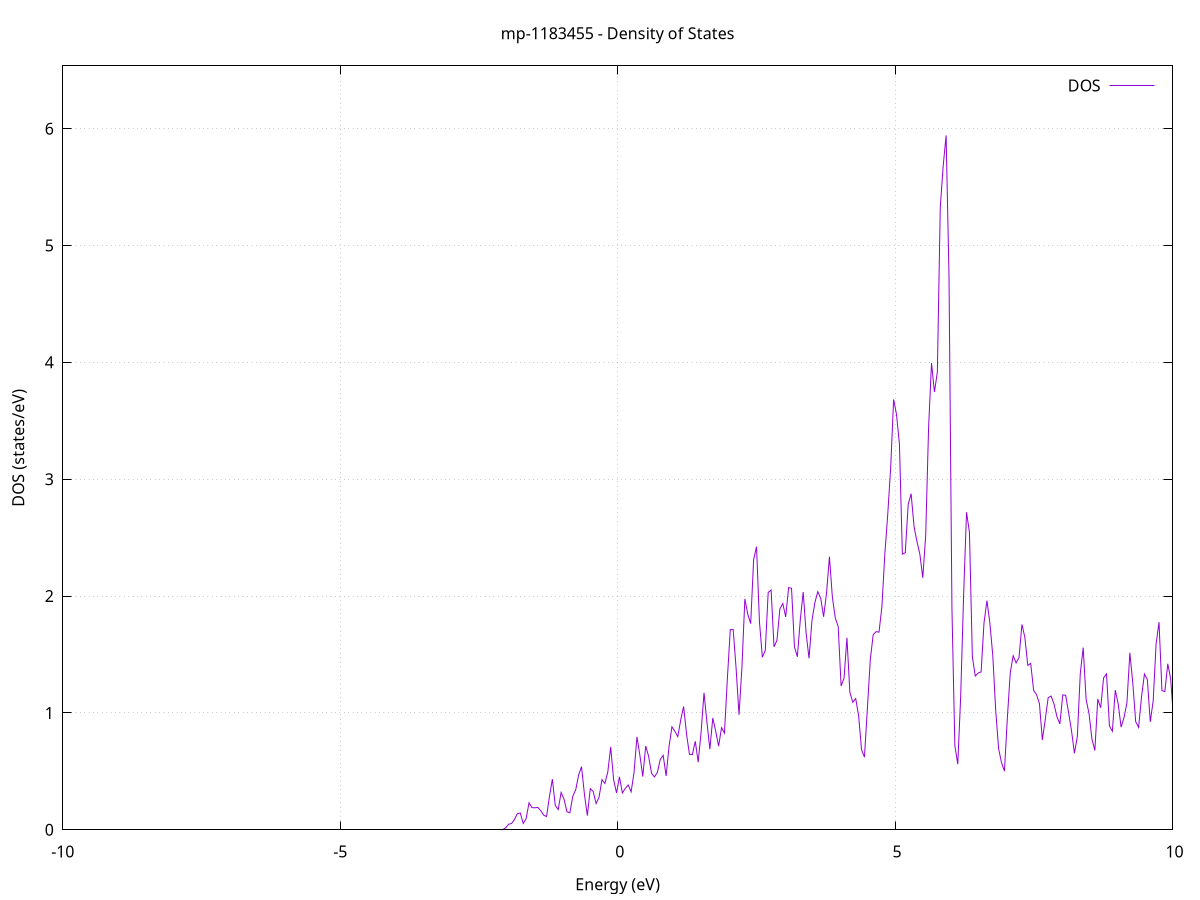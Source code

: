 set title 'mp-1183455 - Density of States'
set xlabel 'Energy (eV)'
set ylabel 'DOS (states/eV)'
set grid
set xrange [-10:10]
set yrange [0:6.537]
set xzeroaxis lt -1
set terminal png size 800,600
set output 'mp-1183455_dos_gnuplot.png'
plot '-' using 1:2 with lines title 'DOS'
-44.700200 0.000000
-44.647700 0.000000
-44.595100 0.000000
-44.542500 0.000000
-44.490000 0.000000
-44.437400 0.000000
-44.384900 0.000000
-44.332300 0.000000
-44.279700 0.000000
-44.227200 0.000000
-44.174600 0.000000
-44.122000 0.000000
-44.069500 0.000000
-44.016900 0.000000
-43.964300 0.000000
-43.911800 0.000000
-43.859200 0.000000
-43.806600 0.000000
-43.754100 0.000000
-43.701500 0.000000
-43.648900 0.000000
-43.596400 0.000000
-43.543800 0.000000
-43.491200 0.000000
-43.438700 0.000000
-43.386100 0.000000
-43.333600 0.000000
-43.281000 0.000000
-43.228400 0.000000
-43.175900 0.000000
-43.123300 0.000000
-43.070700 0.000000
-43.018200 0.000000
-42.965600 0.000000
-42.913000 0.000000
-42.860500 0.000000
-42.807900 0.000000
-42.755300 0.000000
-42.702800 0.000000
-42.650200 0.000000
-42.597600 0.000000
-42.545100 0.000000
-42.492500 0.000000
-42.439900 0.000000
-42.387400 0.000000
-42.334800 0.000000
-42.282300 0.000000
-42.229700 0.000000
-42.177100 0.000000
-42.124600 0.000000
-42.072000 0.000000
-42.019400 0.000000
-41.966900 0.000000
-41.914300 0.000000
-41.861700 0.000000
-41.809200 0.000000
-41.756600 0.000000
-41.704000 0.000000
-41.651500 0.000000
-41.598900 0.000000
-41.546300 0.000000
-41.493800 0.000000
-41.441200 0.000000
-41.388600 0.000000
-41.336100 0.000000
-41.283500 0.000000
-41.231000 0.000000
-41.178400 0.000000
-41.125800 0.000000
-41.073300 0.000000
-41.020700 0.000000
-40.968100 0.000000
-40.915600 0.000000
-40.863000 0.000000
-40.810400 0.000000
-40.757900 0.000000
-40.705300 0.000000
-40.652700 0.000000
-40.600200 0.000000
-40.547600 0.000000
-40.495000 0.000000
-40.442500 0.000000
-40.389900 0.000000
-40.337300 0.000000
-40.284800 0.000000
-40.232200 0.000000
-40.179700 0.000000
-40.127100 0.000000
-40.074500 0.000100
-40.022000 0.024400
-39.969400 1.508400
-39.916800 13.382800
-39.864300 18.756400
-39.811700 4.234200
-39.759100 0.141300
-39.706600 0.000600
-39.654000 0.000000
-39.601400 0.000000
-39.548900 0.000000
-39.496300 0.000000
-39.443700 0.000000
-39.391200 0.000000
-39.338600 0.000000
-39.286000 0.000000
-39.233500 0.000000
-39.180900 0.000000
-39.128400 0.000000
-39.075800 0.000000
-39.023200 0.000000
-38.970700 0.000000
-38.918100 0.000000
-38.865500 0.000000
-38.813000 0.000000
-38.760400 0.000000
-38.707800 0.000000
-38.655300 0.000000
-38.602700 0.000000
-38.550100 0.000000
-38.497600 0.000000
-38.445000 0.000000
-38.392400 0.000000
-38.339900 0.000000
-38.287300 0.000000
-38.234700 0.000000
-38.182200 0.000000
-38.129600 0.000000
-38.077100 0.000000
-38.024500 0.000000
-37.971900 0.000000
-37.919400 0.000000
-37.866800 0.000000
-37.814200 0.000000
-37.761700 0.000000
-37.709100 0.000000
-37.656500 0.000000
-37.604000 0.000000
-37.551400 0.000000
-37.498800 0.000000
-37.446300 0.000000
-37.393700 0.000000
-37.341100 0.000000
-37.288600 0.000000
-37.236000 0.000000
-37.183400 0.000000
-37.130900 0.000000
-37.078300 0.000000
-37.025800 0.000000
-36.973200 0.000000
-36.920600 0.000000
-36.868100 0.000000
-36.815500 0.000000
-36.762900 0.000000
-36.710400 0.000000
-36.657800 0.000000
-36.605200 0.000000
-36.552700 0.000000
-36.500100 0.000000
-36.447500 0.000000
-36.395000 0.000000
-36.342400 0.000000
-36.289800 0.000000
-36.237300 0.000000
-36.184700 0.000000
-36.132100 0.000000
-36.079600 0.000000
-36.027000 0.000000
-35.974500 0.000000
-35.921900 0.000000
-35.869300 0.000000
-35.816800 0.000000
-35.764200 0.000000
-35.711600 0.000000
-35.659100 0.000000
-35.606500 0.000000
-35.553900 0.000000
-35.501400 0.000000
-35.448800 0.000000
-35.396200 0.000000
-35.343700 0.000000
-35.291100 0.000000
-35.238500 0.000000
-35.186000 0.000000
-35.133400 0.000000
-35.080800 0.000000
-35.028300 0.000000
-34.975700 0.000000
-34.923200 0.000000
-34.870600 0.000000
-34.818000 0.000000
-34.765500 0.000000
-34.712900 0.000000
-34.660300 0.000000
-34.607800 0.000000
-34.555200 0.000000
-34.502600 0.000000
-34.450100 0.000000
-34.397500 0.000000
-34.344900 0.000000
-34.292400 0.000000
-34.239800 0.000000
-34.187200 0.000000
-34.134700 0.000000
-34.082100 0.000000
-34.029500 0.000000
-33.977000 0.000000
-33.924400 0.000000
-33.871900 0.000000
-33.819300 0.000000
-33.766700 0.000000
-33.714200 0.000000
-33.661600 0.000000
-33.609000 0.000000
-33.556500 0.000000
-33.503900 0.000000
-33.451300 0.000000
-33.398800 0.000000
-33.346200 0.000000
-33.293600 0.000000
-33.241100 0.000000
-33.188500 0.000000
-33.135900 0.000000
-33.083400 0.000000
-33.030800 0.000000
-32.978200 0.000000
-32.925700 0.000000
-32.873100 0.000000
-32.820600 0.000000
-32.768000 0.000000
-32.715400 0.000000
-32.662900 0.000000
-32.610300 0.000000
-32.557700 0.000000
-32.505200 0.000000
-32.452600 0.000000
-32.400000 0.000000
-32.347500 0.000000
-32.294900 0.000000
-32.242300 0.000000
-32.189800 0.000000
-32.137200 0.000000
-32.084600 0.000000
-32.032100 0.000000
-31.979500 0.000000
-31.927000 0.000000
-31.874400 0.000000
-31.821800 0.000000
-31.769300 0.000000
-31.716700 0.000000
-31.664100 0.000000
-31.611600 0.000000
-31.559000 0.000000
-31.506400 0.000000
-31.453900 0.000000
-31.401300 0.000000
-31.348700 0.000000
-31.296200 0.000000
-31.243600 0.000000
-31.191000 0.000000
-31.138500 0.000000
-31.085900 0.000000
-31.033300 0.000000
-30.980800 0.000000
-30.928200 0.000000
-30.875700 0.000000
-30.823100 0.000000
-30.770500 0.000000
-30.718000 0.000000
-30.665400 0.000000
-30.612800 0.000000
-30.560300 0.000000
-30.507700 0.000000
-30.455100 0.000000
-30.402600 0.000000
-30.350000 0.000000
-30.297400 0.000000
-30.244900 0.000000
-30.192300 0.000000
-30.139700 0.000000
-30.087200 0.000000
-30.034600 0.000000
-29.982000 0.000000
-29.929500 0.000000
-29.876900 0.000000
-29.824400 0.000000
-29.771800 0.000000
-29.719200 0.000000
-29.666700 0.000000
-29.614100 0.000000
-29.561500 0.000000
-29.509000 0.000000
-29.456400 0.000000
-29.403800 0.000000
-29.351300 0.000000
-29.298700 0.000000
-29.246100 0.000000
-29.193600 0.000000
-29.141000 0.000000
-29.088400 0.000000
-29.035900 0.000000
-28.983300 0.000000
-28.930700 0.000000
-28.878200 0.000000
-28.825600 0.000000
-28.773100 0.000000
-28.720500 0.000000
-28.667900 0.000000
-28.615400 0.000000
-28.562800 0.000000
-28.510200 0.000000
-28.457700 0.000000
-28.405100 0.000000
-28.352500 0.000000
-28.300000 0.000000
-28.247400 0.000000
-28.194800 0.000000
-28.142300 0.000000
-28.089700 0.000000
-28.037100 0.000000
-27.984600 0.000000
-27.932000 0.000000
-27.879400 0.000000
-27.826900 0.000000
-27.774300 0.000000
-27.721800 0.000000
-27.669200 0.000000
-27.616600 0.000000
-27.564100 0.000000
-27.511500 0.000000
-27.458900 0.000000
-27.406400 0.000000
-27.353800 0.000000
-27.301200 0.000000
-27.248700 0.000000
-27.196100 0.000000
-27.143500 0.000000
-27.091000 0.000000
-27.038400 0.000000
-26.985800 0.000000
-26.933300 0.000000
-26.880700 0.000000
-26.828100 0.000000
-26.775600 0.000000
-26.723000 0.000000
-26.670500 0.000000
-26.617900 0.000000
-26.565300 0.000000
-26.512800 0.000000
-26.460200 0.000000
-26.407600 0.000000
-26.355100 0.000000
-26.302500 0.000000
-26.249900 0.000000
-26.197400 0.000000
-26.144800 0.000000
-26.092200 0.000000
-26.039700 0.000000
-25.987100 0.000000
-25.934500 0.000000
-25.882000 0.000000
-25.829400 0.000000
-25.776800 0.000000
-25.724300 0.000000
-25.671700 0.000000
-25.619200 0.000000
-25.566600 0.000000
-25.514000 0.000000
-25.461500 0.000000
-25.408900 0.000000
-25.356300 0.000000
-25.303800 0.000000
-25.251200 0.000000
-25.198600 0.000000
-25.146100 0.000000
-25.093500 0.000000
-25.040900 0.000000
-24.988400 0.000000
-24.935800 0.000000
-24.883200 0.000000
-24.830700 0.000000
-24.778100 0.000000
-24.725500 0.000000
-24.673000 0.000000
-24.620400 0.000000
-24.567900 0.000000
-24.515300 0.000000
-24.462700 0.000000
-24.410200 0.000000
-24.357600 0.000000
-24.305000 0.000000
-24.252500 0.000000
-24.199900 0.000000
-24.147300 0.000000
-24.094800 0.000000
-24.042200 0.000000
-23.989600 0.000000
-23.937100 0.000000
-23.884500 0.000000
-23.831900 0.000000
-23.779400 0.000000
-23.726800 0.000000
-23.674200 0.000000
-23.621700 0.000000
-23.569100 0.000000
-23.516600 0.000000
-23.464000 0.000000
-23.411400 0.000000
-23.358900 0.000000
-23.306300 0.000000
-23.253700 0.000000
-23.201200 0.000000
-23.148600 0.000000
-23.096000 0.000000
-23.043500 0.000000
-22.990900 0.000000
-22.938300 0.000000
-22.885800 0.000000
-22.833200 0.000000
-22.780600 0.000000
-22.728100 0.000000
-22.675500 0.000000
-22.622900 0.000000
-22.570400 0.000000
-22.517800 0.000000
-22.465300 0.000000
-22.412700 0.000000
-22.360100 0.000000
-22.307600 0.000000
-22.255000 0.000000
-22.202400 0.000000
-22.149900 0.000000
-22.097300 0.000000
-22.044700 0.000000
-21.992200 0.000000
-21.939600 0.000000
-21.887000 0.000000
-21.834500 0.000000
-21.781900 0.000000
-21.729300 0.000000
-21.676800 0.000000
-21.624200 0.000000
-21.571600 0.000000
-21.519100 0.000000
-21.466500 0.000000
-21.414000 0.000000
-21.361400 0.000000
-21.308800 0.000000
-21.256300 0.000000
-21.203700 0.000000
-21.151100 0.001300
-21.098600 0.189300
-21.046000 4.375300
-20.993400 21.174000
-20.940900 37.043900
-20.888300 36.634100
-20.835700 13.538800
-20.783200 1.169800
-20.730600 0.017900
-20.678000 0.000000
-20.625500 0.000000
-20.572900 0.000000
-20.520300 0.000000
-20.467800 0.000000
-20.415200 0.000000
-20.362700 0.000000
-20.310100 0.000000
-20.257500 0.000000
-20.205000 0.000000
-20.152400 0.000000
-20.099800 0.000000
-20.047300 0.000000
-19.994700 0.000000
-19.942100 0.000000
-19.889600 0.000000
-19.837000 0.000000
-19.784400 0.000000
-19.731900 0.000000
-19.679300 0.000000
-19.626700 0.000000
-19.574200 0.000000
-19.521600 0.000000
-19.469000 0.000000
-19.416500 0.000000
-19.363900 0.000000
-19.311400 0.000000
-19.258800 0.000000
-19.206200 0.000000
-19.153700 0.000000
-19.101100 0.000000
-19.048500 0.000000
-18.996000 0.000000
-18.943400 0.000000
-18.890800 0.000000
-18.838300 0.000000
-18.785700 0.000000
-18.733100 0.000000
-18.680600 0.000000
-18.628000 0.000000
-18.575400 0.000000
-18.522900 0.000000
-18.470300 0.000000
-18.417700 0.000000
-18.365200 0.000000
-18.312600 0.000000
-18.260100 0.000000
-18.207500 0.000000
-18.154900 0.000000
-18.102400 0.000000
-18.049800 0.000000
-17.997200 0.000000
-17.944700 0.000000
-17.892100 0.000000
-17.839500 0.000000
-17.787000 0.000000
-17.734400 0.000000
-17.681800 0.000000
-17.629300 0.000000
-17.576700 0.000000
-17.524100 0.000000
-17.471600 0.000000
-17.419000 0.000000
-17.366400 0.000000
-17.313900 0.000000
-17.261300 0.000000
-17.208800 0.000000
-17.156200 0.000000
-17.103600 0.000000
-17.051100 0.000000
-16.998500 0.000000
-16.945900 0.000000
-16.893400 0.000000
-16.840800 0.000000
-16.788200 0.000000
-16.735700 0.000000
-16.683100 0.000000
-16.630500 0.000000
-16.578000 0.000000
-16.525400 0.000000
-16.472800 0.000000
-16.420300 0.000000
-16.367700 0.000000
-16.315100 0.000000
-16.262600 0.000000
-16.210000 0.000000
-16.157500 0.000000
-16.104900 0.000000
-16.052300 0.000000
-15.999800 0.000000
-15.947200 0.000000
-15.894600 0.000000
-15.842100 0.000000
-15.789500 0.000000
-15.736900 0.000000
-15.684400 0.000000
-15.631800 0.000000
-15.579200 0.000000
-15.526700 0.000000
-15.474100 0.000000
-15.421500 0.000000
-15.369000 0.000000
-15.316400 0.000000
-15.263800 0.000000
-15.211300 0.000000
-15.158700 0.000000
-15.106200 0.000000
-15.053600 0.000000
-15.001000 0.000000
-14.948500 0.000000
-14.895900 0.000000
-14.843300 0.000000
-14.790800 0.000000
-14.738200 0.000000
-14.685600 0.000000
-14.633100 0.000000
-14.580500 0.000000
-14.527900 0.000000
-14.475400 0.000000
-14.422800 0.000000
-14.370200 0.000000
-14.317700 0.000000
-14.265100 0.000000
-14.212500 0.000000
-14.160000 0.000000
-14.107400 0.000000
-14.054900 0.000000
-14.002300 0.000000
-13.949700 0.000000
-13.897200 0.000000
-13.844600 0.000000
-13.792000 0.000000
-13.739500 0.000000
-13.686900 0.000000
-13.634300 0.000000
-13.581800 0.000000
-13.529200 0.000000
-13.476600 0.000000
-13.424100 0.000000
-13.371500 0.000000
-13.318900 0.000000
-13.266400 0.000000
-13.213800 0.000000
-13.161200 0.000000
-13.108700 0.000000
-13.056100 0.000000
-13.003600 0.000000
-12.951000 0.000000
-12.898400 0.000000
-12.845900 0.000000
-12.793300 0.000000
-12.740700 0.000000
-12.688200 0.000000
-12.635600 0.000000
-12.583000 0.000000
-12.530500 0.000000
-12.477900 0.000000
-12.425300 0.000000
-12.372800 0.000000
-12.320200 0.000000
-12.267600 0.000000
-12.215100 0.000000
-12.162500 0.000000
-12.109900 0.000000
-12.057400 0.000000
-12.004800 0.000000
-11.952300 0.000000
-11.899700 0.000000
-11.847100 0.000000
-11.794600 0.000000
-11.742000 0.000000
-11.689400 0.000000
-11.636900 0.000000
-11.584300 0.000000
-11.531700 0.000000
-11.479200 0.000000
-11.426600 0.000000
-11.374000 0.000000
-11.321500 0.000000
-11.268900 0.000000
-11.216300 0.000000
-11.163800 0.000000
-11.111200 0.000000
-11.058700 0.000000
-11.006100 0.000000
-10.953500 0.000000
-10.901000 0.000000
-10.848400 0.000000
-10.795800 0.000000
-10.743300 0.000000
-10.690700 0.000000
-10.638100 0.000000
-10.585600 0.000000
-10.533000 0.000000
-10.480400 0.000000
-10.427900 0.000000
-10.375300 0.000000
-10.322700 0.000000
-10.270200 0.000000
-10.217600 0.000000
-10.165000 0.000000
-10.112500 0.000000
-10.059900 0.000000
-10.007400 0.000000
-9.954800 0.000000
-9.902200 0.000000
-9.849700 0.000000
-9.797100 0.000000
-9.744500 0.000000
-9.692000 0.000000
-9.639400 0.000000
-9.586800 0.000000
-9.534300 0.000000
-9.481700 0.000000
-9.429100 0.000000
-9.376600 0.000000
-9.324000 0.000000
-9.271400 0.000000
-9.218900 0.000000
-9.166300 0.000000
-9.113700 0.000000
-9.061200 0.000000
-9.008600 0.000000
-8.956100 0.000000
-8.903500 0.000000
-8.850900 0.000000
-8.798400 0.000000
-8.745800 0.000000
-8.693200 0.000000
-8.640700 0.000000
-8.588100 0.000000
-8.535500 0.000000
-8.483000 0.000000
-8.430400 0.000000
-8.377800 0.000000
-8.325300 0.000000
-8.272700 0.000000
-8.220100 0.000000
-8.167600 0.000000
-8.115000 0.000000
-8.062400 0.000000
-8.009900 0.000000
-7.957300 0.000000
-7.904800 0.000000
-7.852200 0.000000
-7.799600 0.000000
-7.747100 0.000000
-7.694500 0.000000
-7.641900 0.000000
-7.589400 0.000000
-7.536800 0.000000
-7.484200 0.000000
-7.431700 0.000000
-7.379100 0.000000
-7.326500 0.000000
-7.274000 0.000000
-7.221400 0.000000
-7.168800 0.000000
-7.116300 0.000000
-7.063700 0.000000
-7.011100 0.000000
-6.958600 0.000000
-6.906000 0.000000
-6.853500 0.000000
-6.800900 0.000000
-6.748300 0.000000
-6.695800 0.000000
-6.643200 0.000000
-6.590600 0.000000
-6.538100 0.000000
-6.485500 0.000000
-6.432900 0.000000
-6.380400 0.000000
-6.327800 0.000000
-6.275200 0.000000
-6.222700 0.000000
-6.170100 0.000000
-6.117500 0.000000
-6.065000 0.000000
-6.012400 0.000000
-5.959800 0.000000
-5.907300 0.000000
-5.854700 0.000000
-5.802200 0.000000
-5.749600 0.000000
-5.697000 0.000000
-5.644500 0.000000
-5.591900 0.000000
-5.539300 0.000000
-5.486800 0.000000
-5.434200 0.000000
-5.381600 0.000000
-5.329100 0.000000
-5.276500 0.000000
-5.223900 0.000000
-5.171400 0.000000
-5.118800 0.000000
-5.066200 0.000000
-5.013700 0.000000
-4.961100 0.000000
-4.908500 0.000000
-4.856000 0.000000
-4.803400 0.000000
-4.750900 0.000000
-4.698300 0.000000
-4.645700 0.000000
-4.593200 0.000000
-4.540600 0.000000
-4.488000 0.000000
-4.435500 0.000000
-4.382900 0.000000
-4.330300 0.000000
-4.277800 0.000000
-4.225200 0.000000
-4.172600 0.000000
-4.120100 0.000000
-4.067500 0.000000
-4.014900 0.000000
-3.962400 0.000000
-3.909800 0.000000
-3.857200 0.000000
-3.804700 0.000000
-3.752100 0.000000
-3.699600 0.000000
-3.647000 0.000000
-3.594400 0.000000
-3.541900 0.000000
-3.489300 0.000000
-3.436700 0.000000
-3.384200 0.000000
-3.331600 0.000000
-3.279000 0.000000
-3.226500 0.000000
-3.173900 0.000000
-3.121300 0.000000
-3.068800 0.000000
-3.016200 0.000000
-2.963600 0.000000
-2.911100 0.000000
-2.858500 0.000000
-2.805900 0.000000
-2.753400 0.000000
-2.700800 0.000000
-2.648300 0.000000
-2.595700 0.000000
-2.543100 0.000000
-2.490600 0.000000
-2.438000 0.000000
-2.385400 0.000000
-2.332900 0.000000
-2.280300 0.000000
-2.227700 0.000000
-2.175200 0.000000
-2.122600 0.000000
-2.070000 0.001000
-2.017500 0.017100
-1.964900 0.047400
-1.912300 0.053500
-1.859800 0.088100
-1.807200 0.138000
-1.754600 0.143100
-1.702100 0.054300
-1.649500 0.095200
-1.597000 0.230700
-1.544400 0.189900
-1.491800 0.187800
-1.439300 0.191400
-1.386700 0.164200
-1.334100 0.125300
-1.281600 0.113100
-1.229000 0.285200
-1.176400 0.433200
-1.123900 0.207800
-1.071300 0.173100
-1.018700 0.319100
-0.966200 0.261500
-0.913600 0.153800
-0.861000 0.145500
-0.808500 0.287200
-0.755900 0.341900
-0.703300 0.468000
-0.650800 0.539800
-0.598200 0.302700
-0.545700 0.121100
-0.493100 0.352400
-0.440500 0.327100
-0.388000 0.224400
-0.335400 0.277900
-0.282800 0.429000
-0.230300 0.396100
-0.177700 0.493800
-0.125100 0.708800
-0.072600 0.427700
-0.020000 0.314900
0.032600 0.453300
0.085100 0.315400
0.137700 0.353300
0.190300 0.382900
0.242800 0.324900
0.295400 0.491100
0.348000 0.794800
0.400500 0.637400
0.453100 0.455800
0.505600 0.716100
0.558200 0.629600
0.610800 0.483400
0.663300 0.452200
0.715900 0.490600
0.768500 0.602000
0.821000 0.636800
0.873600 0.460900
0.926200 0.712300
0.978700 0.881000
1.031300 0.842900
1.083900 0.797000
1.136400 0.938600
1.189000 1.054900
1.241600 0.819400
1.294100 0.645800
1.346700 0.644000
1.399300 0.757200
1.451800 0.578300
1.504400 0.838100
1.556900 1.172100
1.609500 0.920300
1.662100 0.689300
1.714600 0.956600
1.767200 0.843500
1.819800 0.716200
1.872300 0.873800
1.924900 0.827200
1.977500 1.292600
2.030000 1.712900
2.082600 1.713200
2.135200 1.378900
2.187700 0.983800
2.240300 1.392700
2.292900 1.976100
2.345400 1.843700
2.398000 1.764500
2.450600 2.311400
2.503100 2.422500
2.555700 1.781400
2.608200 1.476200
2.660800 1.535200
2.713400 2.031000
2.765900 2.051600
2.818500 1.566000
2.871100 1.620900
2.923600 1.888900
2.976200 1.936400
3.028800 1.821600
3.081300 2.071800
3.133900 2.066800
3.186500 1.566200
3.239000 1.480100
3.291600 1.795800
3.344200 2.034700
3.396700 1.682000
3.449300 1.466900
3.501900 1.790400
3.554400 1.943900
3.607000 2.037800
3.659500 1.981500
3.712100 1.822800
3.764700 2.025300
3.817200 2.337000
3.869800 1.991100
3.922400 1.812700
3.974900 1.739200
4.027500 1.230300
4.080100 1.297000
4.132600 1.642700
4.185200 1.176100
4.237800 1.090600
4.290300 1.122900
4.342900 0.976200
4.395500 0.686200
4.448000 0.621600
4.500600 1.034700
4.553200 1.455100
4.605700 1.669100
4.658300 1.695700
4.710800 1.691200
4.763400 1.913300
4.816000 2.364200
4.868500 2.701700
4.921100 3.103000
4.973700 3.682300
5.026200 3.553300
5.078800 3.298700
5.131400 2.359000
5.183900 2.370800
5.236500 2.784800
5.289100 2.876100
5.341600 2.596000
5.394200 2.467200
5.446800 2.358400
5.499300 2.156100
5.551900 2.518800
5.604500 3.446800
5.657000 3.993400
5.709600 3.745700
5.762100 3.916700
5.814700 5.328200
5.867300 5.680500
5.919800 5.942500
5.972400 4.726600
6.025000 1.892700
6.077500 0.719100
6.130100 0.561400
6.182700 1.144600
6.235200 2.004800
6.287800 2.717100
6.340400 2.546000
6.392900 1.480100
6.445500 1.316100
6.498100 1.341700
6.550600 1.350700
6.603200 1.772500
6.655800 1.961000
6.708300 1.770700
6.760900 1.492700
6.813400 1.024000
6.866000 0.693300
6.918600 0.574300
6.971100 0.502100
7.023700 0.958600
7.076300 1.344700
7.128800 1.489400
7.181400 1.428200
7.234000 1.474700
7.286500 1.757300
7.339100 1.647000
7.391700 1.407200
7.444200 1.423900
7.496800 1.194200
7.549400 1.156200
7.601900 1.079900
7.654500 0.769500
7.707100 0.946000
7.759600 1.130700
7.812200 1.144400
7.864700 1.075500
7.917300 0.967400
7.969900 0.905800
8.022400 1.154300
8.075000 1.150400
8.127600 1.001300
8.180100 0.847000
8.232700 0.654400
8.285300 0.800000
8.337800 1.336100
8.390400 1.558600
8.443000 1.116300
8.495500 0.994500
8.548100 0.777200
8.600700 0.678700
8.653200 1.118700
8.705800 1.044000
8.758400 1.300700
8.810900 1.333700
8.863500 0.888400
8.916000 0.842400
8.968600 1.195100
9.021200 1.077200
9.073700 0.878300
9.126300 0.960400
9.178900 1.087700
9.231400 1.514500
9.284000 1.258100
9.336600 0.925700
9.389100 0.876200
9.441700 1.136800
9.494300 1.332500
9.546800 1.285400
9.599400 0.923300
9.652000 1.103100
9.704500 1.590800
9.757100 1.776400
9.809700 1.191000
9.862200 1.182400
9.914800 1.420700
9.967300 1.291200
10.019900 0.935200
10.072500 0.926200
10.125000 1.393200
10.177600 1.747000
10.230200 1.708100
10.282700 1.349100
10.335300 1.289100
10.387900 1.141600
10.440400 1.166400
10.493000 1.333100
10.545600 1.153600
10.598100 1.037900
10.650700 0.751400
10.703300 0.817500
10.755800 1.015300
10.808400 1.373900
10.860900 1.267000
10.913500 0.936100
10.966100 1.217100
11.018600 1.699400
11.071200 1.510900
11.123800 1.307500
11.176300 1.070300
11.228900 0.950800
11.281500 0.802900
11.334000 0.880400
11.386600 1.270900
11.439200 1.437400
11.491700 1.622800
11.544300 1.545700
11.596900 1.165000
11.649400 1.213500
11.702000 1.181600
11.754600 0.905900
11.807100 0.778500
11.859700 0.984800
11.912200 1.164100
11.964800 1.029100
12.017400 0.925100
12.069900 0.861500
12.122500 0.820200
12.175100 0.926900
12.227600 0.962500
12.280200 0.800500
12.332800 0.565300
12.385300 0.518200
12.437900 0.637100
12.490500 0.638800
12.543000 0.650700
12.595600 0.902000
12.648200 1.587400
12.700700 1.635200
12.753300 1.129700
12.805900 1.046500
12.858400 1.090500
12.911000 1.047600
12.963500 0.893600
13.016100 1.118800
13.068700 0.968800
13.121200 0.629500
13.173800 0.713700
13.226400 1.062100
13.278900 1.274700
13.331500 1.074700
13.384100 0.923200
13.436600 1.078400
13.489200 1.390800
13.541800 1.506000
13.594300 1.552300
13.646900 1.322500
13.699500 1.065200
13.752000 0.780200
13.804600 1.124300
13.857200 1.041600
13.909700 0.685200
13.962300 0.809300
14.014800 0.912500
14.067400 1.120600
14.120000 1.305000
14.172500 1.010200
14.225100 1.020700
14.277700 1.254600
14.330200 1.192100
14.382800 1.596700
14.435400 1.630200
14.487900 1.220200
14.540500 1.047300
14.593100 1.215700
14.645600 1.029800
14.698200 1.083400
14.750800 1.758400
14.803300 1.969900
14.855900 1.741100
14.908500 1.797900
14.961000 1.581600
15.013600 0.999900
15.066100 1.192300
15.118700 1.389800
15.171300 1.112200
15.223800 1.056000
15.276400 1.212700
15.329000 1.886800
15.381500 1.586300
15.434100 1.181400
15.486700 1.110800
15.539200 1.286000
15.591800 1.482700
15.644400 1.268700
15.696900 1.118400
15.749500 0.950600
15.802100 0.616800
15.854600 0.584300
15.907200 1.037600
15.959800 1.521600
16.012300 1.585900
16.064900 1.641300
16.117400 1.489100
16.170000 1.292500
16.222600 1.222400
16.275100 1.277500
16.327700 1.290300
16.380300 0.956100
16.432800 0.732400
16.485400 0.967700
16.538000 1.299900
16.590500 1.728600
16.643100 1.443300
16.695700 1.103300
16.748200 1.577600
16.800800 1.642900
16.853400 1.347600
16.905900 0.956600
16.958500 0.674600
17.011100 1.459500
17.063600 1.990600
17.116200 1.321600
17.168700 0.857700
17.221300 1.297000
17.273900 1.549400
17.326400 1.489300
17.379000 1.420200
17.431600 1.158200
17.484100 1.195500
17.536700 1.101700
17.589300 1.426400
17.641800 1.536900
17.694400 1.216300
17.747000 1.449000
17.799500 1.571100
17.852100 1.039200
17.904700 0.699200
17.957200 0.964000
18.009800 1.676900
18.062400 1.773800
18.114900 1.364500
18.167500 1.270500
18.220000 1.290700
18.272600 1.374700
18.325200 1.677800
18.377700 1.360000
18.430300 1.255400
18.482900 1.411800
18.535400 1.333700
18.588000 1.393800
18.640600 1.594500
18.693100 1.600700
18.745700 1.598000
18.798300 1.598000
18.850800 1.264300
18.903400 1.156500
18.956000 1.335500
19.008500 1.540200
19.061100 1.756000
19.113700 1.696100
19.166200 1.539800
19.218800 1.585000
19.271300 1.787500
19.323900 1.547100
19.376500 1.390000
19.429000 1.346800
19.481600 1.089000
19.534200 1.340500
19.586700 1.599200
19.639300 1.663700
19.691900 2.234100
19.744400 1.954700
19.797000 1.832700
19.849600 1.656600
19.902100 1.077000
19.954700 1.159500
20.007300 1.645000
20.059800 1.326800
20.112400 0.890900
20.165000 1.217600
20.217500 1.365400
20.270100 1.299800
20.322600 1.257100
20.375200 1.123600
20.427800 1.175200
20.480300 1.595700
20.532900 1.923000
20.585500 1.229200
20.638000 0.628800
20.690600 0.634700
20.743200 1.154300
20.795700 1.787800
20.848300 1.741200
20.900900 1.195200
20.953400 1.184100
21.006000 1.475700
21.058600 1.787300
21.111100 1.799500
21.163700 1.818600
21.216300 1.698700
21.268800 1.472800
21.321400 1.599700
21.373900 1.637700
21.426500 1.415000
21.479100 1.376100
21.531600 1.357100
21.584200 1.152300
21.636800 1.030400
21.689300 1.367600
21.741900 1.706300
21.794500 2.069400
21.847000 1.784700
21.899600 1.296700
21.952200 1.221200
22.004700 1.014000
22.057300 1.080500
22.109900 1.176000
22.162400 1.342800
22.215000 1.408700
22.267600 1.675600
22.320100 1.987300
22.372700 2.172400
22.425200 2.294600
22.477800 1.980200
22.530400 1.412200
22.582900 1.424100
22.635500 1.677600
22.688100 1.766700
22.740600 1.698900
22.793200 1.498700
22.845800 1.517800
22.898300 1.606500
22.950900 1.143400
23.003500 1.000200
23.056000 1.451700
23.108600 1.762500
23.161200 1.390200
23.213700 0.907900
23.266300 1.001600
23.318900 1.222900
23.371400 1.486300
23.424000 1.658100
23.476500 1.366600
23.529100 1.217400
23.581700 1.364500
23.634200 1.330000
23.686800 1.299400
23.739400 1.345000
23.791900 1.486300
23.844500 1.552500
23.897100 1.790000
23.949600 1.720200
24.002200 2.208900
24.054800 2.430600
24.107300 2.136500
24.159900 1.366200
24.212500 1.314800
24.265000 1.376500
24.317600 1.283600
24.370200 1.378300
24.422700 1.851700
24.475300 1.638400
24.527800 1.309500
24.580400 1.227700
24.633000 1.375700
24.685500 1.353600
24.738100 1.466300
24.790700 1.729500
24.843200 1.722700
24.895800 1.955300
24.948400 1.786600
25.000900 1.426900
25.053500 1.988200
25.106100 2.834800
25.158600 1.690100
25.211200 0.919600
25.263800 1.061100
25.316300 1.426400
25.368900 1.449200
25.421500 1.185200
25.474000 1.350100
25.526600 1.621300
25.579100 1.663400
25.631700 1.581400
25.684300 1.695600
25.736800 2.054900
25.789400 1.763900
25.842000 1.480000
25.894500 1.442600
25.947100 1.901800
25.999700 2.115900
26.052200 1.637100
26.104800 1.451900
26.157400 1.245500
26.209900 1.334100
26.262500 1.599600
26.315100 1.574500
26.367600 1.329500
26.420200 1.784600
26.472800 2.030600
26.525300 1.909400
26.577900 2.017300
26.630400 2.169800
26.683000 2.066600
26.735600 1.315200
26.788100 1.023500
26.840700 1.174200
26.893300 1.069400
26.945800 1.188800
26.998400 1.731500
27.051000 1.775600
27.103500 1.519600
27.156100 1.315100
27.208700 1.467800
27.261200 1.433300
27.313800 1.606100
27.366400 1.510000
27.418900 1.607300
27.471500 1.803900
27.524100 1.920200
27.576600 1.947000
27.629200 1.697900
27.681700 1.302700
27.734300 1.315000
27.786900 1.630600
27.839400 2.104000
27.892000 1.758100
27.944600 1.424900
27.997100 1.544800
28.049700 1.740200
28.102300 1.715600
28.154800 1.875900
28.207400 1.745000
28.260000 1.360200
28.312500 1.122000
28.365100 1.452200
28.417700 1.826300
28.470200 1.802700
28.522800 1.222700
28.575400 1.424300
28.627900 1.521600
28.680500 1.515500
28.733000 2.045700
28.785600 2.008400
28.838200 1.823600
28.890700 1.611000
28.943300 1.524300
28.995900 1.576600
29.048400 1.659700
29.101000 2.042400
29.153600 2.331400
29.206100 1.757800
29.258700 1.118800
29.311300 1.212700
29.363800 1.410200
29.416400 1.404400
29.469000 1.782700
29.521500 2.049100
29.574100 1.754300
29.626700 1.636000
29.679200 1.774700
29.731800 1.838300
29.784300 1.317400
29.836900 1.821200
29.889500 2.623400
29.942000 2.277000
29.994600 1.901800
30.047200 1.466500
30.099700 1.360700
30.152300 2.058800
30.204900 2.558600
30.257400 2.140300
30.310000 2.013400
30.362600 1.916900
30.415100 1.910000
30.467700 1.860100
30.520300 1.455800
30.572800 1.272400
30.625400 1.653300
30.678000 1.782200
30.730500 1.752900
30.783100 1.769900
30.835600 1.954800
30.888200 2.086400
30.940800 2.122500
30.993300 2.015500
31.045900 1.608700
31.098500 1.427200
31.151000 1.687000
31.203600 1.720500
31.256200 1.552300
31.308700 1.884700
31.361300 1.876900
31.413900 1.596300
31.466400 1.570300
31.519000 1.460000
31.571600 1.328200
31.624100 1.559600
31.676700 2.086700
31.729300 1.817600
31.781800 1.747000
31.834400 1.645600
31.886900 1.351800
31.939500 1.766600
31.992100 2.142000
32.044600 2.182700
32.097200 2.075100
32.149800 1.944700
32.202300 1.968700
32.254900 1.866700
32.307500 1.988400
32.360000 2.158500
32.412600 1.825000
32.465200 1.878000
32.517700 1.562100
32.570300 1.254700
32.622900 1.270000
32.675400 1.500400
32.728000 1.871700
32.780500 2.052000
32.833100 2.022800
32.885700 1.321900
32.938200 1.309900
32.990800 1.421900
33.043400 1.576700
33.095900 2.058300
33.148500 2.051000
33.201100 1.817100
33.253600 2.164300
33.306200 2.563300
33.358800 2.272800
33.411300 2.191300
33.463900 1.844600
33.516500 1.766100
33.569000 1.704600
33.621600 2.209600
33.674200 1.767700
33.726700 1.553500
33.779300 2.220100
33.831800 2.229100
33.884400 1.505600
33.937000 1.260900
33.989500 1.637700
34.042100 1.543300
34.094700 1.493300
34.147200 1.471200
34.199800 1.035600
34.252400 1.199600
34.304900 1.669500
34.357500 1.692200
34.410100 1.812200
34.462600 1.865300
34.515200 1.901300
34.567800 2.254700
34.620300 2.284700
34.672900 2.306700
34.725500 2.471500
34.778000 2.382100
34.830600 2.143100
34.883100 1.778900
34.935700 1.496700
34.988300 1.414300
35.040800 1.534000
35.093400 2.387300
35.146000 2.511600
35.198500 2.098800
35.251100 1.975200
35.303700 1.778100
35.356200 1.546200
35.408800 1.315500
35.461400 1.350200
35.513900 1.561400
35.566500 1.570900
35.619100 1.647200
35.671600 1.707500
35.724200 1.293100
35.776800 1.641200
35.829300 2.082300
35.881900 1.731900
35.934400 1.734400
35.987000 2.081300
36.039600 2.157800
36.092100 1.579900
36.144700 1.233200
36.197300 1.514100
36.249800 1.635800
36.302400 1.817400
36.355000 1.649600
36.407500 2.098800
36.460100 2.015200
36.512700 1.360100
36.565200 1.367700
36.617800 1.547600
36.670400 1.944100
36.722900 2.047300
36.775500 1.716200
36.828100 1.633500
36.880600 1.777900
36.933200 1.882200
36.985700 2.060200
37.038300 1.882900
37.090900 2.087000
37.143400 2.327500
37.196000 2.323800
37.248600 2.098200
37.301100 2.227600
37.353700 2.688300
37.406300 2.375500
37.458800 1.727200
37.511400 1.386800
37.564000 1.337500
37.616500 1.404500
37.669100 1.691800
37.721700 1.863600
37.774200 2.098300
37.826800 1.819700
37.879400 1.663900
37.931900 1.903400
37.984500 2.420200
38.037000 2.516600
38.089600 1.762600
38.142200 1.233300
38.194700 1.364100
38.247300 1.828900
38.299900 1.682800
38.352400 1.434400
38.405000 1.359100
38.457600 1.709100
38.510100 1.663800
38.562700 2.095800
38.615300 2.045900
38.667800 1.468700
38.720400 1.446400
38.773000 1.626100
38.825500 2.021900
38.878100 2.074100
38.930700 2.036400
38.983200 2.362900
39.035800 2.319600
39.088300 2.188300
39.140900 1.980100
39.193500 1.353600
39.246000 1.177600
39.298600 1.461200
39.351200 2.227200
39.403700 2.263400
39.456300 2.072100
39.508900 1.845000
39.561400 1.868500
39.614000 1.901000
39.666600 1.600000
39.719100 1.710000
39.771700 1.771100
39.824300 2.394900
39.876800 2.836000
39.929400 2.600300
39.982000 2.064400
40.034500 1.736100
40.087100 1.718500
40.139600 1.480600
40.192200 1.742900
40.244800 1.793300
40.297300 1.491000
40.349900 1.251400
40.402500 2.698600
40.455000 2.833300
40.507600 1.552300
40.560200 1.485300
40.612700 2.076300
40.665300 2.442100
40.717900 1.954400
40.770400 1.699800
40.823000 1.721800
40.875600 1.826500
40.928100 2.426800
40.980700 2.235000
41.033300 2.126000
41.085800 2.014500
41.138400 2.182700
41.190900 2.340400
41.243500 2.046700
41.296100 1.339000
41.348600 1.176300
41.401200 1.689000
41.453800 1.719100
41.506300 1.515100
41.558900 1.683300
41.611500 1.854300
41.664000 1.893100
41.716600 1.520400
41.769200 1.492800
41.821700 1.959700
41.874300 2.259500
41.926900 2.305900
41.979400 2.259500
42.032000 2.067100
42.084600 1.934000
42.137100 2.405700
42.189700 2.628600
42.242200 2.339400
42.294800 2.051600
42.347400 1.866900
42.399900 1.720700
42.452500 1.564700
42.505100 1.427100
42.557600 1.688300
42.610200 1.844600
42.662800 2.172100
42.715300 2.732100
42.767900 2.845900
42.820500 2.311100
42.873000 2.211100
42.925600 1.974900
42.978200 2.293500
43.030700 2.387000
43.083300 2.063200
43.135900 1.918300
43.188400 1.787900
43.241000 1.752900
43.293500 2.054200
43.346100 2.403700
43.398700 2.111100
43.451200 2.031900
43.503800 1.930800
43.556400 2.044000
43.608900 2.045600
43.661500 1.718200
43.714100 2.087000
43.766600 1.877000
43.819200 1.552100
43.871800 2.333800
43.924300 2.840000
43.976900 2.292400
44.029500 2.406200
44.082000 2.166000
44.134600 1.724500
44.187200 1.966900
44.239700 2.135300
44.292300 2.405600
44.344800 2.139000
44.397400 1.476400
44.450000 1.413000
44.502500 1.794000
44.555100 2.101200
44.607700 2.288800
44.660200 2.478900
44.712800 2.750100
44.765400 2.485700
44.817900 2.382100
44.870500 2.054500
44.923100 2.258600
44.975600 2.482500
45.028200 2.468800
45.080800 2.282500
45.133300 1.828000
45.185900 1.839000
45.238500 2.124600
45.291000 1.683600
45.343600 1.639200
45.396100 1.950700
45.448700 1.662200
45.501300 1.915000
45.553800 2.155800
45.606400 1.883800
45.659000 1.592000
45.711500 2.306300
45.764100 2.779700
45.816700 2.677400
45.869200 2.689900
45.921800 2.369000
45.974400 1.879200
46.026900 2.050300
46.079500 2.042600
46.132100 2.150300
46.184600 2.212300
46.237200 2.167400
46.289800 1.814300
46.342300 1.597600
46.394900 1.336200
46.447400 0.877600
46.500000 1.031200
46.552600 1.349400
46.605100 1.560900
46.657700 2.291500
46.710300 2.631500
46.762800 2.503700
46.815400 1.986500
46.868000 1.842400
46.920500 1.956900
46.973100 2.257200
47.025700 2.049600
47.078200 1.904300
47.130800 2.184800
47.183400 2.510700
47.235900 2.560200
47.288500 1.862000
47.341100 1.564500
47.393600 1.839300
47.446200 2.356700
47.498700 2.075500
47.551300 2.001700
47.603900 2.289500
47.656400 2.137300
47.709000 2.124100
47.761600 2.275900
47.814100 1.779200
47.866700 1.448600
47.919300 1.552500
47.971800 2.143200
48.024400 2.647900
48.077000 2.553900
48.129500 2.192200
48.182100 2.124800
48.234700 2.157100
48.287200 1.796300
48.339800 1.840700
48.392400 2.150800
48.444900 2.218000
48.497500 2.122600
48.550000 1.846200
48.602600 1.969500
48.655200 1.855100
48.707700 1.637300
48.760300 1.832700
48.812900 2.216500
48.865400 1.830200
48.918000 1.952500
48.970600 2.654000
49.023100 2.284900
49.075700 2.206800
49.128300 2.106500
49.180800 2.013100
49.233400 2.113000
49.286000 2.141900
49.338500 1.927200
49.391100 1.700900
49.443700 1.928000
49.496200 2.226100
49.548800 2.222900
49.601300 2.062100
49.653900 2.487300
49.706500 2.470300
49.759000 1.920800
49.811600 1.696900
49.864200 1.509100
49.916700 1.775000
49.969300 2.213700
50.021900 2.635600
50.074400 2.428900
50.127000 2.451300
50.179600 2.575200
50.232100 2.009900
50.284700 1.973600
50.337300 2.235300
50.389800 2.233400
50.442400 2.156800
50.495000 1.638800
50.547500 1.729300
50.600100 1.951100
50.652600 2.517300
50.705200 2.468400
50.757800 1.898400
50.810300 1.794400
50.862900 2.387100
50.915500 2.317800
50.968000 1.838800
51.020600 2.134200
51.073200 2.494600
51.125700 2.267100
51.178300 1.934800
51.230900 1.837800
51.283400 1.613900
51.336000 1.611100
51.388600 2.173700
51.441100 2.412400
51.493700 1.982600
51.546300 2.083600
51.598800 2.066100
51.651400 1.764100
51.703900 1.642800
51.756500 1.684300
51.809100 1.548400
51.861600 1.829600
51.914200 1.735100
51.966800 1.703400
52.019300 1.596900
52.071900 1.090600
52.124500 1.117900
52.177000 1.556400
52.229600 1.734500
52.282200 1.206200
52.334700 0.932000
52.387300 0.830400
52.439900 0.918200
52.492400 1.422900
52.545000 1.909000
52.597600 1.893300
52.650100 1.197900
52.702700 1.286300
52.755200 1.632300
52.807800 1.167800
52.860400 0.760200
52.912900 0.762500
52.965500 1.049000
53.018100 1.114300
53.070600 1.041400
53.123200 0.922800
53.175800 0.766900
53.228300 0.577000
53.280900 0.475900
53.333500 0.531800
53.386000 0.660000
53.438600 0.603300
53.491200 0.388100
53.543700 0.171200
53.596300 0.186200
53.648800 0.424000
53.701400 0.411200
53.754000 0.338000
53.806500 0.309800
53.859100 0.271000
53.911700 0.169900
53.964200 0.084500
54.016800 0.037100
54.069400 0.009900
54.121900 0.027900
54.174500 0.019200
54.227100 0.009200
54.279600 0.055300
54.332200 0.119300
54.384800 0.116800
54.437300 0.055100
54.489900 0.006700
54.542500 0.004700
54.595000 0.070800
54.647600 0.177200
54.700100 0.075100
54.752700 0.008400
54.805300 0.035400
54.857800 0.057100
54.910400 0.017400
54.963000 0.033900
55.015500 0.068000
55.068100 0.110400
55.120700 0.152900
55.173200 0.047900
55.225800 0.031100
55.278400 0.062100
55.330900 0.050500
55.383500 0.060000
55.436100 0.017800
55.488600 0.000800
55.541200 0.000100
55.593800 0.005700
55.646300 0.043700
55.698900 0.051600
55.751400 0.009500
55.804000 0.000300
55.856600 0.000000
55.909100 0.000000
55.961700 0.000000
56.014300 0.000000
56.066800 0.000000
56.119400 0.000000
56.172000 0.000000
56.224500 0.000000
56.277100 0.000000
56.329700 0.000000
56.382200 0.000000
56.434800 0.000000
56.487400 0.000000
56.539900 0.000000
56.592500 0.000000
56.645100 0.000000
56.697600 0.000000
56.750200 0.000000
56.802700 0.000000
56.855300 0.000000
56.907900 0.000000
56.960400 0.000000
57.013000 0.000000
57.065600 0.000000
57.118100 0.000000
57.170700 0.000000
57.223300 0.000000
57.275800 0.000000
57.328400 0.000000
57.381000 0.000000
57.433500 0.000000
57.486100 0.000000
57.538700 0.000000
57.591200 0.000000
57.643800 0.000000
57.696400 0.000000
57.748900 0.000000
57.801500 0.000000
57.854000 0.000000
57.906600 0.000000
57.959200 0.000000
58.011700 0.000000
58.064300 0.000000
58.116900 0.000000
58.169400 0.000000
58.222000 0.000000
58.274600 0.000000
58.327100 0.000000
58.379700 0.000000
58.432300 0.000000
58.484800 0.000000
58.537400 0.000000
58.590000 0.000000
58.642500 0.000000
58.695100 0.000000
58.747700 0.000000
58.800200 0.000000
58.852800 0.000000
58.905300 0.000000
58.957900 0.000000
59.010500 0.000000
59.063000 0.000000
59.115600 0.000000
59.168200 0.000000
59.220700 0.000000
59.273300 0.000000
59.325900 0.000000
59.378400 0.000000
59.431000 0.000000
59.483600 0.000000
59.536100 0.000000
59.588700 0.000000
59.641300 0.000000
59.693800 0.000000
59.746400 0.000000
59.799000 0.000000
59.851500 0.000000
59.904100 0.000000
59.956600 0.000000
60.009200 0.000000
60.061800 0.000000
60.114300 0.000000
60.166900 0.000000
60.219500 0.000000
60.272000 0.000000
60.324600 0.000000
60.377200 0.000000
60.429700 0.000000
e
